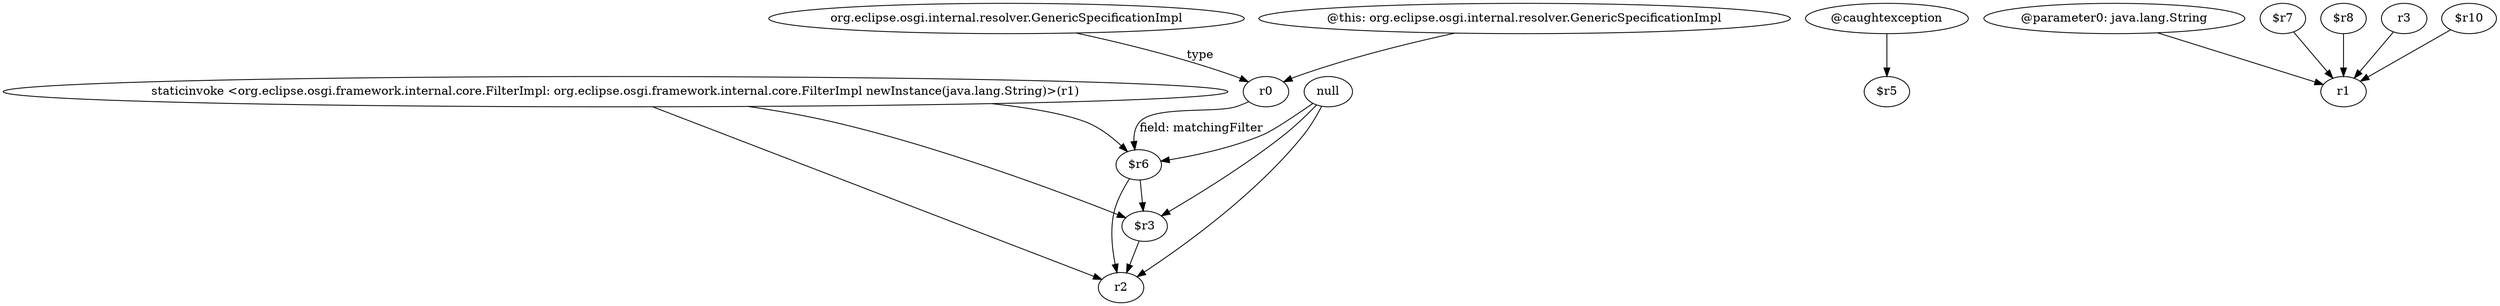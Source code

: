 digraph g {
0[label="org.eclipse.osgi.internal.resolver.GenericSpecificationImpl"]
1[label="r0"]
0->1[label="type"]
2[label="$r6"]
1->2[label="field: matchingFilter"]
3[label="$r3"]
4[label="r2"]
3->4[label=""]
5[label="null"]
5->2[label=""]
6[label="@caughtexception"]
7[label="$r5"]
6->7[label=""]
8[label="@parameter0: java.lang.String"]
9[label="r1"]
8->9[label=""]
2->4[label=""]
10[label="staticinvoke <org.eclipse.osgi.framework.internal.core.FilterImpl: org.eclipse.osgi.framework.internal.core.FilterImpl newInstance(java.lang.String)>(r1)"]
10->4[label=""]
5->4[label=""]
11[label="$r7"]
11->9[label=""]
10->3[label=""]
5->3[label=""]
10->2[label=""]
12[label="$r8"]
12->9[label=""]
2->3[label=""]
13[label="@this: org.eclipse.osgi.internal.resolver.GenericSpecificationImpl"]
13->1[label=""]
14[label="r3"]
14->9[label=""]
15[label="$r10"]
15->9[label=""]
}